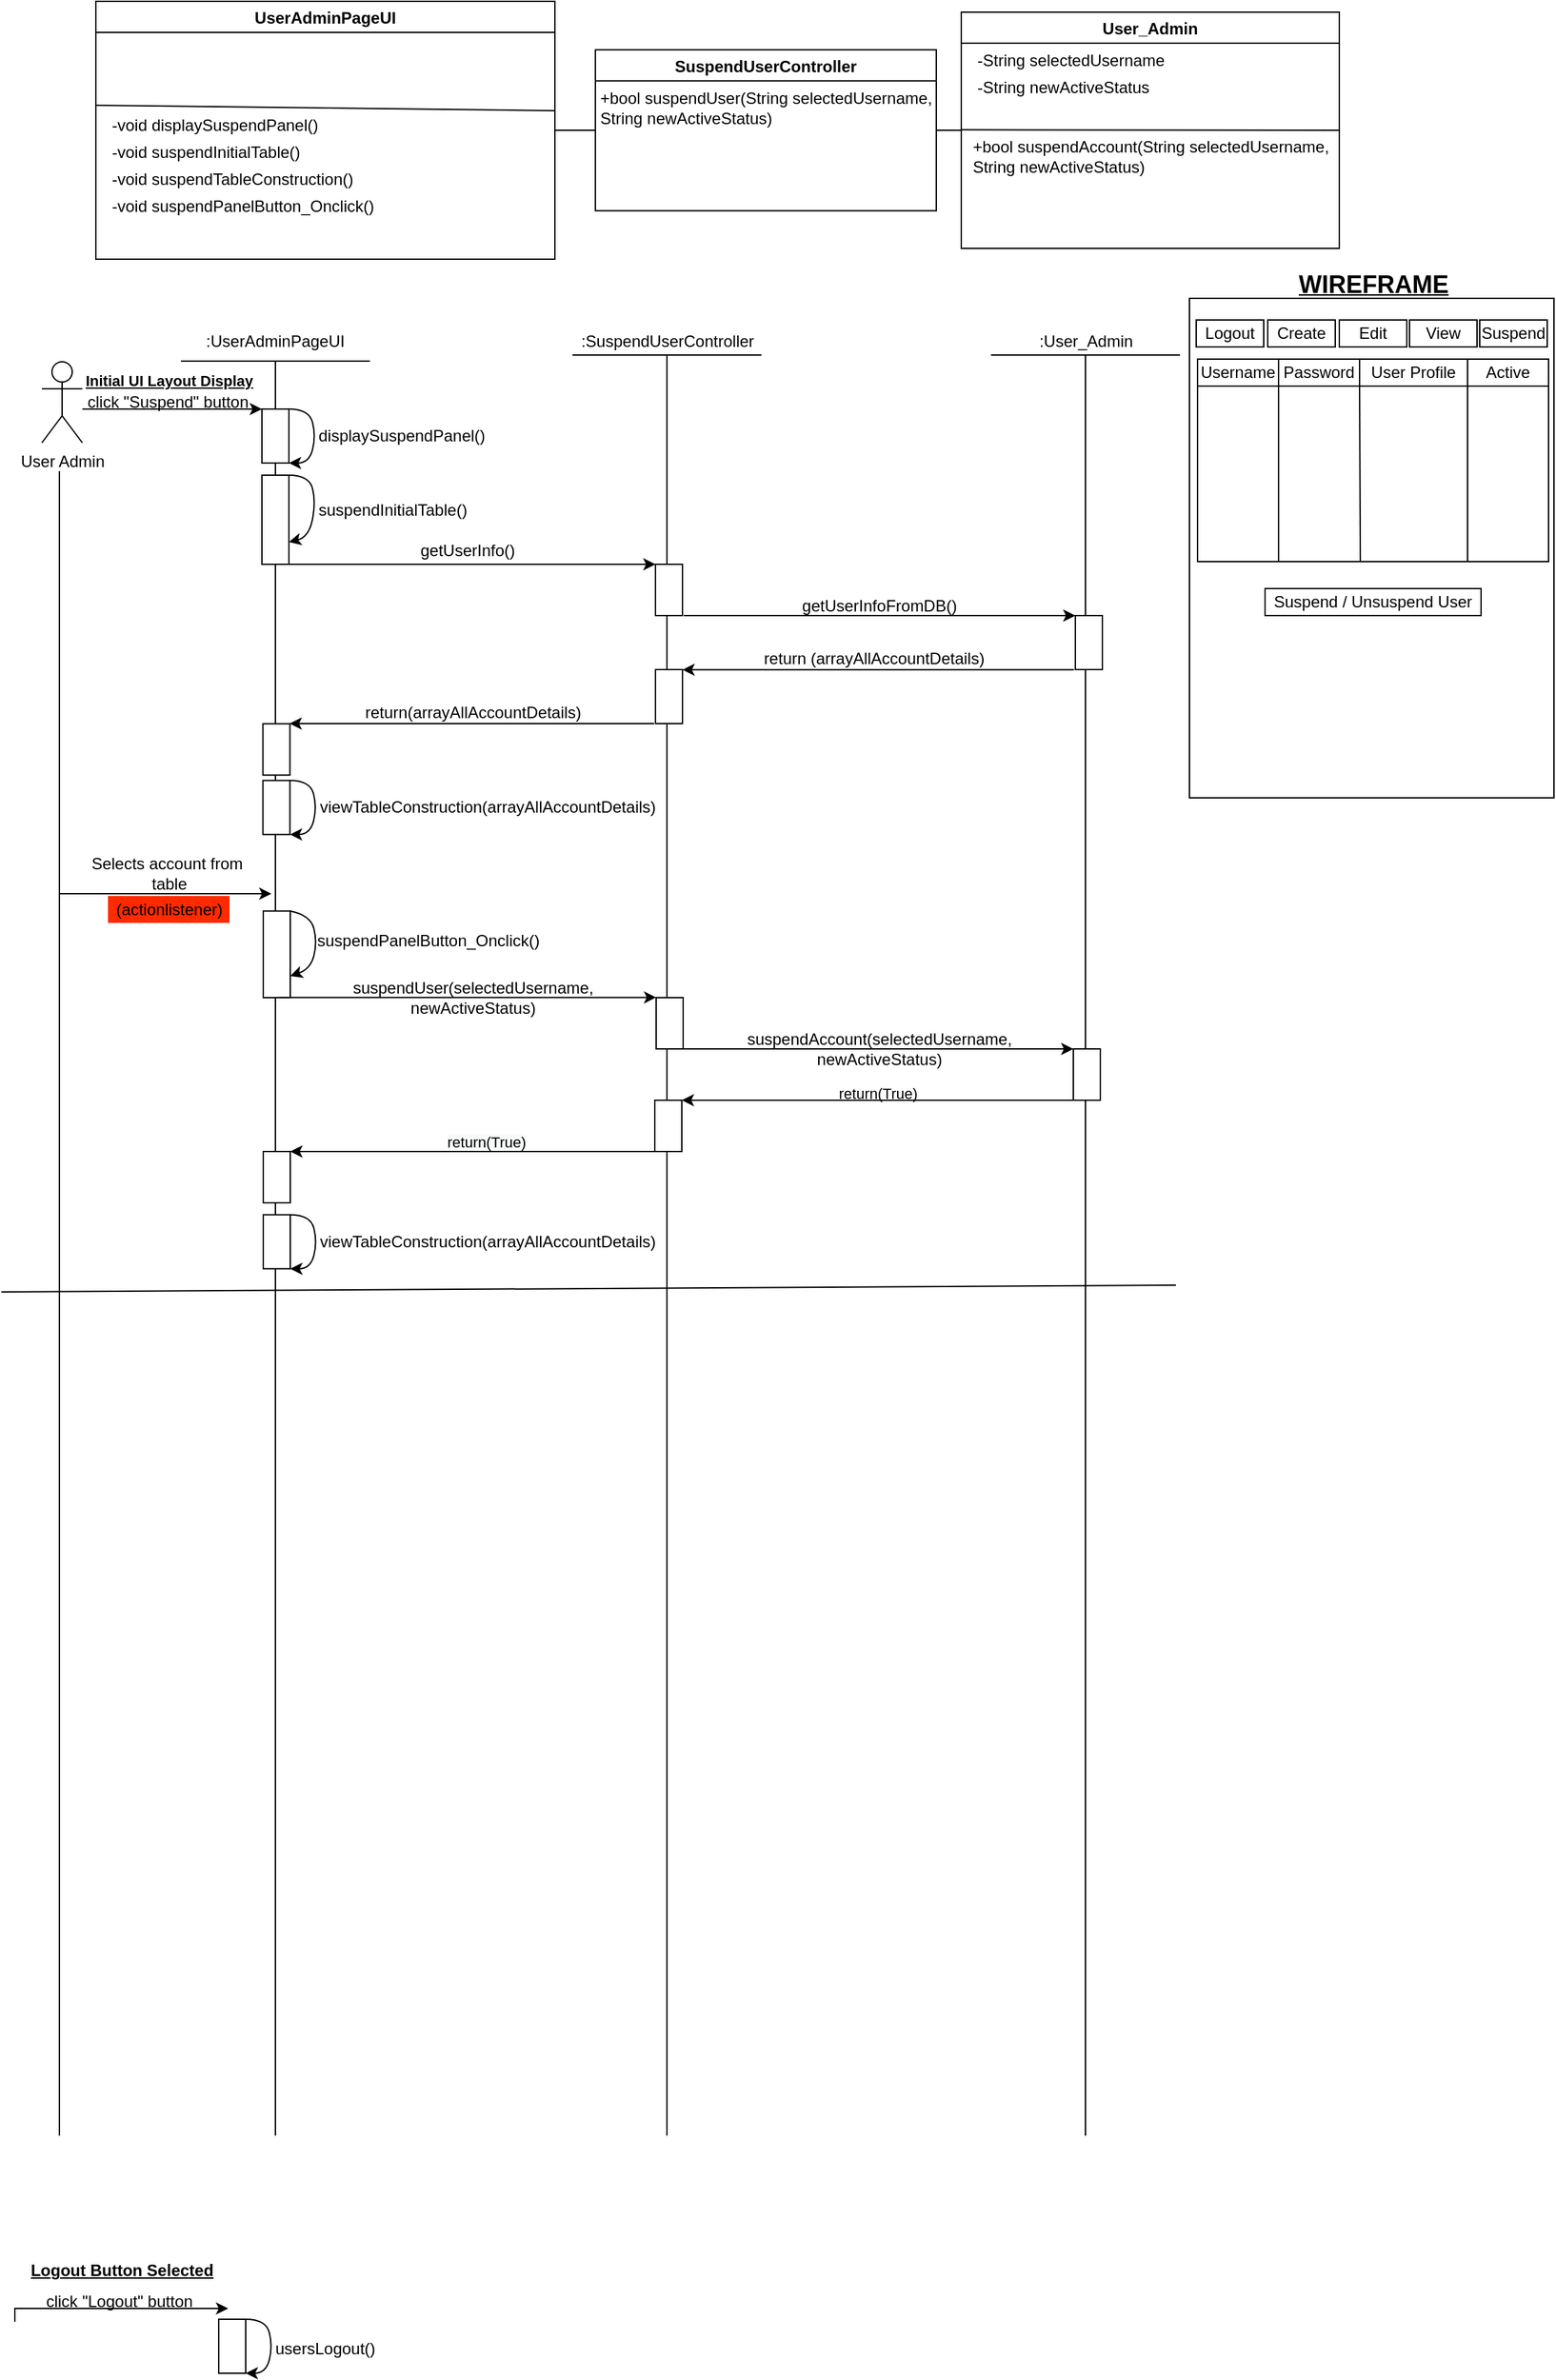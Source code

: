 <mxfile version="17.4.2" type="device"><diagram id="1YwtTbQ3Z7pTjlXF4-N0" name="Page-1"><mxGraphModel dx="1360" dy="905" grid="1" gridSize="10" guides="1" tooltips="1" connect="1" arrows="1" fold="1" page="1" pageScale="1" pageWidth="1169" pageHeight="827" math="0" shadow="0"><root><mxCell id="0"/><mxCell id="1" parent="0"/><mxCell id="FNsslEbhDlVYFLrhWBJ4-193" value="" style="endArrow=none;html=1;rounded=0;startArrow=none;" parent="1" edge="1"><mxGeometry width="50" height="50" relative="1" as="geometry"><mxPoint x="503" y="1600" as="sourcePoint"/><mxPoint x="503" y="351" as="targetPoint"/></mxGeometry></mxCell><mxCell id="haLUxBjH6cShnl7Ug6Ql-109" value="" style="rounded=0;whiteSpace=wrap;html=1;" parent="1" vertex="1"><mxGeometry x="890" y="239" width="270" height="370" as="geometry"/></mxCell><mxCell id="3snV8VC3OuR5L-uNEUc_-36" value="" style="rounded=0;whiteSpace=wrap;html=1;labelBackgroundColor=#FFFFFF;fillColor=none;" parent="1" vertex="1"><mxGeometry x="896" y="284" width="260" height="150" as="geometry"/></mxCell><mxCell id="haLUxBjH6cShnl7Ug6Ql-2" value="UserAdminPageUI" style="swimlane;" parent="1" vertex="1"><mxGeometry x="80" y="19" width="340" height="191" as="geometry"/></mxCell><mxCell id="haLUxBjH6cShnl7Ug6Ql-16" value="-void displaySuspendPanel()" style="text;html=1;align=left;verticalAlign=middle;resizable=0;points=[];autosize=1;strokeColor=none;fillColor=none;" parent="haLUxBjH6cShnl7Ug6Ql-2" vertex="1"><mxGeometry x="10" y="82" width="170" height="20" as="geometry"/></mxCell><mxCell id="FNsslEbhDlVYFLrhWBJ4-34" value="-void suspendTableConstruction()" style="text;html=1;align=left;verticalAlign=middle;resizable=0;points=[];autosize=1;strokeColor=none;fillColor=none;" parent="haLUxBjH6cShnl7Ug6Ql-2" vertex="1"><mxGeometry x="10" y="122" width="190" height="20" as="geometry"/></mxCell><mxCell id="FNsslEbhDlVYFLrhWBJ4-87" value="" style="endArrow=none;html=1;rounded=0;" parent="haLUxBjH6cShnl7Ug6Ql-2" edge="1"><mxGeometry width="50" height="50" relative="1" as="geometry"><mxPoint y="77" as="sourcePoint"/><mxPoint x="340" y="81" as="targetPoint"/></mxGeometry></mxCell><mxCell id="FNsslEbhDlVYFLrhWBJ4-172" value="-void suspendPanelButton_Onclick()" style="text;html=1;align=left;verticalAlign=middle;resizable=0;points=[];autosize=1;strokeColor=none;fillColor=none;" parent="haLUxBjH6cShnl7Ug6Ql-2" vertex="1"><mxGeometry x="10" y="142" width="210" height="20" as="geometry"/></mxCell><mxCell id="2mpfqBum-VXEb8a90Y3f-4" value="-void suspendInitialTable()" style="text;html=1;align=left;verticalAlign=middle;resizable=0;points=[];autosize=1;strokeColor=none;fillColor=none;" parent="haLUxBjH6cShnl7Ug6Ql-2" vertex="1"><mxGeometry x="10" y="102" width="150" height="20" as="geometry"/></mxCell><mxCell id="haLUxBjH6cShnl7Ug6Ql-3" value="SuspendUserController" style="swimlane;" parent="1" vertex="1"><mxGeometry x="450" y="54.88" width="252.5" height="119.25" as="geometry"/></mxCell><mxCell id="FNsslEbhDlVYFLrhWBJ4-1" value="&lt;div style=&quot;text-align: left&quot;&gt;+bool suspendUser(String selectedUsername,&lt;/div&gt;&lt;div style=&quot;text-align: left&quot;&gt;String newActiveStatus)&lt;/div&gt;" style="text;html=1;align=center;verticalAlign=middle;resizable=0;points=[];autosize=1;strokeColor=none;fillColor=none;" parent="haLUxBjH6cShnl7Ug6Ql-3" vertex="1"><mxGeometry x="-4.5" y="27.75" width="260" height="30" as="geometry"/></mxCell><mxCell id="haLUxBjH6cShnl7Ug6Ql-4" value="User_Admin" style="swimlane;" parent="1" vertex="1"><mxGeometry x="721" y="27.01" width="280" height="175" as="geometry"/></mxCell><mxCell id="haLUxBjH6cShnl7Ug6Ql-23" value="" style="endArrow=none;html=1;rounded=0;entryX=1;entryY=0.5;entryDx=0;entryDy=0;" parent="haLUxBjH6cShnl7Ug6Ql-4" target="haLUxBjH6cShnl7Ug6Ql-4" edge="1"><mxGeometry width="50" height="50" relative="1" as="geometry"><mxPoint y="87.14" as="sourcePoint"/><mxPoint x="260" y="87" as="targetPoint"/></mxGeometry></mxCell><mxCell id="3snV8VC3OuR5L-uNEUc_-48" value="-String selectedUsername" style="text;html=1;align=left;verticalAlign=middle;resizable=0;points=[];autosize=1;strokeColor=none;fillColor=none;" parent="haLUxBjH6cShnl7Ug6Ql-4" vertex="1"><mxGeometry x="10" y="26" width="150" height="20" as="geometry"/></mxCell><mxCell id="FNsslEbhDlVYFLrhWBJ4-55" value="-String newActiveStatus" style="text;html=1;align=left;verticalAlign=middle;resizable=0;points=[];autosize=1;strokeColor=none;fillColor=none;" parent="haLUxBjH6cShnl7Ug6Ql-4" vertex="1"><mxGeometry x="10" y="46" width="140" height="20" as="geometry"/></mxCell><mxCell id="FNsslEbhDlVYFLrhWBJ4-57" value="&lt;div style=&quot;text-align: left&quot;&gt;&lt;span&gt;+bool suspendAccount(String selectedUsername,&lt;br&gt;&lt;/span&gt;&lt;/div&gt;&lt;div style=&quot;text-align: left&quot;&gt;&lt;span&gt;String newActiveStatus)&lt;/span&gt;&lt;/div&gt;" style="text;html=1;align=center;verticalAlign=middle;resizable=0;points=[];autosize=1;strokeColor=none;fillColor=none;" parent="haLUxBjH6cShnl7Ug6Ql-4" vertex="1"><mxGeometry y="92" width="280" height="30" as="geometry"/></mxCell><mxCell id="haLUxBjH6cShnl7Ug6Ql-25" value="" style="endArrow=none;html=1;rounded=0;exitX=1;exitY=0.5;exitDx=0;exitDy=0;entryX=0;entryY=0.5;entryDx=0;entryDy=0;" parent="1" source="haLUxBjH6cShnl7Ug6Ql-2" target="haLUxBjH6cShnl7Ug6Ql-3" edge="1"><mxGeometry width="50" height="50" relative="1" as="geometry"><mxPoint x="570" y="330" as="sourcePoint"/><mxPoint x="620" y="280" as="targetPoint"/></mxGeometry></mxCell><mxCell id="haLUxBjH6cShnl7Ug6Ql-26" value="" style="endArrow=none;html=1;rounded=0;entryX=0;entryY=0.5;entryDx=0;entryDy=0;exitX=1;exitY=0.5;exitDx=0;exitDy=0;" parent="1" source="haLUxBjH6cShnl7Ug6Ql-3" target="haLUxBjH6cShnl7Ug6Ql-4" edge="1"><mxGeometry width="50" height="50" relative="1" as="geometry"><mxPoint x="570" y="150" as="sourcePoint"/><mxPoint x="570" y="180" as="targetPoint"/></mxGeometry></mxCell><mxCell id="haLUxBjH6cShnl7Ug6Ql-70" style="edgeStyle=orthogonalEdgeStyle;rounded=0;orthogonalLoop=1;jettySize=auto;html=1;entryX=0;entryY=0;entryDx=0;entryDy=0;" parent="1" source="haLUxBjH6cShnl7Ug6Ql-27" target="3snV8VC3OuR5L-uNEUc_-2" edge="1"><mxGeometry relative="1" as="geometry"><mxPoint x="163" y="341" as="targetPoint"/><Array as="points"><mxPoint x="113" y="321"/><mxPoint x="113" y="321"/></Array></mxGeometry></mxCell><mxCell id="haLUxBjH6cShnl7Ug6Ql-27" value="User Admin" style="shape=umlActor;verticalLabelPosition=bottom;verticalAlign=top;html=1;outlineConnect=0;" parent="1" vertex="1"><mxGeometry x="40" y="286" width="30" height="60" as="geometry"/></mxCell><mxCell id="haLUxBjH6cShnl7Ug6Ql-29" value=":UserAdminPageUI" style="text;html=1;strokeColor=none;fillColor=none;align=center;verticalAlign=middle;whiteSpace=wrap;rounded=0;" parent="1" vertex="1"><mxGeometry x="183" y="256" width="60" height="30" as="geometry"/></mxCell><mxCell id="haLUxBjH6cShnl7Ug6Ql-30" value=":SuspendUserController" style="text;html=1;align=center;verticalAlign=middle;resizable=0;points=[];autosize=1;strokeColor=none;fillColor=none;" parent="1" vertex="1"><mxGeometry x="433" y="261" width="140" height="20" as="geometry"/></mxCell><mxCell id="haLUxBjH6cShnl7Ug6Ql-31" value=":User_Admin" style="text;html=1;align=center;verticalAlign=middle;resizable=0;points=[];autosize=1;strokeColor=none;fillColor=none;" parent="1" vertex="1"><mxGeometry x="773" y="261" width="80" height="20" as="geometry"/></mxCell><mxCell id="haLUxBjH6cShnl7Ug6Ql-32" value="" style="endArrow=none;html=1;rounded=0;" parent="1" edge="1"><mxGeometry width="50" height="50" relative="1" as="geometry"><mxPoint x="143" y="285.52" as="sourcePoint"/><mxPoint x="283" y="285.52" as="targetPoint"/></mxGeometry></mxCell><mxCell id="haLUxBjH6cShnl7Ug6Ql-33" value="" style="endArrow=none;html=1;rounded=0;" parent="1" edge="1"><mxGeometry width="50" height="50" relative="1" as="geometry"><mxPoint x="433" y="281" as="sourcePoint"/><mxPoint x="573" y="281" as="targetPoint"/></mxGeometry></mxCell><mxCell id="haLUxBjH6cShnl7Ug6Ql-34" value="" style="endArrow=none;html=1;rounded=0;" parent="1" edge="1"><mxGeometry width="50" height="50" relative="1" as="geometry"><mxPoint x="743" y="281" as="sourcePoint"/><mxPoint x="883" y="281" as="targetPoint"/></mxGeometry></mxCell><mxCell id="haLUxBjH6cShnl7Ug6Ql-57" value="" style="endArrow=none;html=1;rounded=0;entryX=0.5;entryY=0.982;entryDx=0;entryDy=0;entryPerimeter=0;" parent="1" target="haLUxBjH6cShnl7Ug6Ql-31" edge="1"><mxGeometry width="50" height="50" relative="1" as="geometry"><mxPoint x="813" y="1600" as="sourcePoint"/><mxPoint x="813" y="286" as="targetPoint"/></mxGeometry></mxCell><mxCell id="haLUxBjH6cShnl7Ug6Ql-110" value="Logout" style="rounded=0;whiteSpace=wrap;html=1;" parent="1" vertex="1"><mxGeometry x="895" y="255" width="50" height="20" as="geometry"/></mxCell><mxCell id="haLUxBjH6cShnl7Ug6Ql-111" value="Create" style="rounded=0;whiteSpace=wrap;html=1;" parent="1" vertex="1"><mxGeometry x="948" y="255" width="50" height="20" as="geometry"/></mxCell><mxCell id="haLUxBjH6cShnl7Ug6Ql-112" value="Edit&lt;span style=&quot;color: rgba(0 , 0 , 0 , 0) ; font-family: monospace ; font-size: 0px&quot;&gt;%3CmxGraphModel%3E%3Croot%3E%3CmxCell%20id%3D%220%22%2F%3E%3CmxCell%20id%3D%221%22%20parent%3D%220%22%2F%3E%3CmxCell%20id%3D%222%22%20value%3D%22Create%22%20style%3D%22rounded%3D0%3BwhiteSpace%3Dwrap%3Bhtml%3D1%3B%22%20vertex%3D%221%22%20parent%3D%221%22%3E%3CmxGeometry%20x%3D%22966%22%20y%3D%2246%22%20width%3D%2270%22%20height%3D%2220%22%20as%3D%22geometry%22%2F%3E%3C%2FmxCell%3E%3C%2Froot%3E%3C%2FmxGraphModel%3E&lt;/span&gt;" style="rounded=0;whiteSpace=wrap;html=1;" parent="1" vertex="1"><mxGeometry x="1001" y="255" width="50" height="20" as="geometry"/></mxCell><mxCell id="haLUxBjH6cShnl7Ug6Ql-115" value="View" style="rounded=0;whiteSpace=wrap;html=1;" parent="1" vertex="1"><mxGeometry x="1053" y="255" width="50" height="20" as="geometry"/></mxCell><mxCell id="haLUxBjH6cShnl7Ug6Ql-116" value="Suspend" style="rounded=0;whiteSpace=wrap;html=1;" parent="1" vertex="1"><mxGeometry x="1105" y="255" width="50" height="20" as="geometry"/></mxCell><mxCell id="haLUxBjH6cShnl7Ug6Ql-124" value="&lt;b&gt;&lt;u&gt;&lt;font style=&quot;font-size: 18px&quot;&gt;WIREFRAME&lt;/font&gt;&lt;/u&gt;&lt;/b&gt;" style="text;html=1;align=center;verticalAlign=middle;resizable=0;points=[];autosize=1;strokeColor=none;fillColor=none;" parent="1" vertex="1"><mxGeometry x="961" y="219" width="130" height="20" as="geometry"/></mxCell><mxCell id="wWWZvd4En1-HustH4XMh-6" value="click &quot;Suspend&quot; button" style="text;html=1;align=center;verticalAlign=middle;resizable=0;points=[];autosize=1;strokeColor=none;fillColor=none;" parent="1" vertex="1"><mxGeometry x="68" y="306" width="130" height="20" as="geometry"/></mxCell><mxCell id="wWWZvd4En1-HustH4XMh-27" value="" style="endArrow=none;html=1;rounded=0;fontSize=17;" parent="1" edge="1"><mxGeometry width="50" height="50" relative="1" as="geometry"><mxPoint x="213" y="1600" as="sourcePoint"/><mxPoint x="213" y="286" as="targetPoint"/></mxGeometry></mxCell><mxCell id="3snV8VC3OuR5L-uNEUc_-1" value="" style="curved=1;endArrow=classic;html=1;rounded=0;entryX=1;entryY=1;entryDx=0;entryDy=0;exitX=1;exitY=0;exitDx=0;exitDy=0;" parent="1" source="3snV8VC3OuR5L-uNEUc_-2" target="3snV8VC3OuR5L-uNEUc_-2" edge="1"><mxGeometry width="50" height="50" relative="1" as="geometry"><mxPoint x="218" y="381" as="sourcePoint"/><mxPoint x="268" y="331" as="targetPoint"/><Array as="points"><mxPoint x="238" y="321"/><mxPoint x="243" y="341"/><mxPoint x="238" y="361"/></Array></mxGeometry></mxCell><mxCell id="3snV8VC3OuR5L-uNEUc_-2" value="" style="rounded=0;whiteSpace=wrap;html=1;" parent="1" vertex="1"><mxGeometry x="203" y="321" width="20" height="40" as="geometry"/></mxCell><mxCell id="3snV8VC3OuR5L-uNEUc_-6" value="displaySuspendPanel()" style="text;html=1;align=left;verticalAlign=middle;resizable=0;points=[];autosize=1;strokeColor=none;fillColor=none;" parent="1" vertex="1"><mxGeometry x="243" y="331" width="140" height="20" as="geometry"/></mxCell><mxCell id="3snV8VC3OuR5L-uNEUc_-22" value="" style="endArrow=none;html=1;rounded=0;startArrow=none;" parent="1" edge="1"><mxGeometry width="50" height="50" relative="1" as="geometry"><mxPoint x="503" y="356" as="sourcePoint"/><mxPoint x="503" y="281" as="targetPoint"/></mxGeometry></mxCell><mxCell id="3snV8VC3OuR5L-uNEUc_-37" value="Suspend / Unsuspend User" style="rounded=0;whiteSpace=wrap;html=1;" parent="1" vertex="1"><mxGeometry x="946" y="454" width="160" height="20" as="geometry"/></mxCell><mxCell id="3snV8VC3OuR5L-uNEUc_-39" value="Username" style="text;html=1;strokeColor=default;fillColor=none;align=center;verticalAlign=middle;whiteSpace=wrap;rounded=0;labelBackgroundColor=#FFFFFF;" parent="1" vertex="1"><mxGeometry x="896" y="284" width="60" height="20" as="geometry"/></mxCell><mxCell id="3snV8VC3OuR5L-uNEUc_-40" value="Password" style="text;html=1;strokeColor=default;fillColor=none;align=center;verticalAlign=middle;whiteSpace=wrap;rounded=0;labelBackgroundColor=#FFFFFF;" parent="1" vertex="1"><mxGeometry x="956" y="284" width="60" height="20" as="geometry"/></mxCell><mxCell id="3snV8VC3OuR5L-uNEUc_-41" value="User Profile" style="text;html=1;strokeColor=default;fillColor=none;align=center;verticalAlign=middle;whiteSpace=wrap;rounded=0;labelBackgroundColor=#FFFFFF;" parent="1" vertex="1"><mxGeometry x="1016" y="284" width="80" height="20" as="geometry"/></mxCell><mxCell id="3snV8VC3OuR5L-uNEUc_-42" value="Active" style="text;html=1;strokeColor=default;fillColor=none;align=center;verticalAlign=middle;whiteSpace=wrap;rounded=0;labelBackgroundColor=#FFFFFF;" parent="1" vertex="1"><mxGeometry x="1096" y="284" width="60" height="20" as="geometry"/></mxCell><mxCell id="3snV8VC3OuR5L-uNEUc_-43" value="" style="endArrow=none;html=1;rounded=0;entryX=0;entryY=1;entryDx=0;entryDy=0;" parent="1" target="3snV8VC3OuR5L-uNEUc_-40" edge="1"><mxGeometry width="50" height="50" relative="1" as="geometry"><mxPoint x="956" y="434" as="sourcePoint"/><mxPoint x="962" y="328.17" as="targetPoint"/></mxGeometry></mxCell><mxCell id="3snV8VC3OuR5L-uNEUc_-44" value="" style="endArrow=none;html=1;rounded=0;entryX=0;entryY=1;entryDx=0;entryDy=0;" parent="1" target="3snV8VC3OuR5L-uNEUc_-41" edge="1"><mxGeometry width="50" height="50" relative="1" as="geometry"><mxPoint x="1016.57" y="434" as="sourcePoint"/><mxPoint x="1016.57" y="304" as="targetPoint"/></mxGeometry></mxCell><mxCell id="3snV8VC3OuR5L-uNEUc_-45" value="" style="endArrow=none;html=1;rounded=0;entryX=0;entryY=1;entryDx=0;entryDy=0;" parent="1" edge="1"><mxGeometry width="50" height="50" relative="1" as="geometry"><mxPoint x="1096.0" y="434" as="sourcePoint"/><mxPoint x="1096.0" y="304" as="targetPoint"/></mxGeometry></mxCell><mxCell id="3snV8VC3OuR5L-uNEUc_-49" value="Logout Button Selected" style="text;html=1;align=center;verticalAlign=middle;resizable=0;points=[];autosize=1;strokeColor=none;fillColor=none;fontStyle=5" parent="1" vertex="1"><mxGeometry x="24" y="1690" width="150" height="20" as="geometry"/></mxCell><mxCell id="FNsslEbhDlVYFLrhWBJ4-60" value="" style="endArrow=none;html=1;rounded=0;fontSize=13;" parent="1" edge="1"><mxGeometry width="50" height="50" relative="1" as="geometry"><mxPoint x="53" y="1600" as="sourcePoint"/><mxPoint x="53" y="367" as="targetPoint"/></mxGeometry></mxCell><mxCell id="FNsslEbhDlVYFLrhWBJ4-95" value="" style="curved=1;endArrow=classic;html=1;rounded=0;entryX=1;entryY=0.75;entryDx=0;entryDy=0;exitX=1;exitY=0;exitDx=0;exitDy=0;" parent="1" source="FNsslEbhDlVYFLrhWBJ4-96" target="FNsslEbhDlVYFLrhWBJ4-96" edge="1"><mxGeometry width="50" height="50" relative="1" as="geometry"><mxPoint x="219" y="755.83" as="sourcePoint"/><mxPoint x="269" y="705.83" as="targetPoint"/><Array as="points"><mxPoint x="239" y="695.83"/><mxPoint x="244" y="715.83"/><mxPoint x="239" y="735.83"/></Array></mxGeometry></mxCell><mxCell id="FNsslEbhDlVYFLrhWBJ4-96" value="" style="rounded=0;whiteSpace=wrap;html=1;" parent="1" vertex="1"><mxGeometry x="204" y="692.83" width="20" height="64.17" as="geometry"/></mxCell><mxCell id="FNsslEbhDlVYFLrhWBJ4-97" value="suspendPanelButton_Onclick()" style="text;html=1;align=left;verticalAlign=middle;resizable=0;points=[];autosize=1;strokeColor=none;fillColor=none;" parent="1" vertex="1"><mxGeometry x="242" y="704.66" width="180" height="20" as="geometry"/></mxCell><mxCell id="FNsslEbhDlVYFLrhWBJ4-100" value="" style="endArrow=classic;html=1;rounded=0;entryX=0;entryY=0;entryDx=0;entryDy=0;" parent="1" edge="1"><mxGeometry width="50" height="50" relative="1" as="geometry"><mxPoint x="215" y="756.83" as="sourcePoint"/><mxPoint x="495" y="756.83" as="targetPoint"/></mxGeometry></mxCell><mxCell id="FNsslEbhDlVYFLrhWBJ4-101" value="suspendUser(selectedUsername,&lt;br&gt;newActiveStatus)" style="text;html=1;align=center;verticalAlign=middle;resizable=0;points=[];autosize=1;strokeColor=none;fillColor=none;" parent="1" vertex="1"><mxGeometry x="264" y="741.83" width="190" height="30" as="geometry"/></mxCell><mxCell id="FNsslEbhDlVYFLrhWBJ4-102" value="" style="rounded=0;whiteSpace=wrap;html=1;" parent="1" vertex="1"><mxGeometry x="495" y="757.0" width="20" height="38" as="geometry"/></mxCell><mxCell id="FNsslEbhDlVYFLrhWBJ4-103" value="" style="endArrow=classic;html=1;rounded=0;entryX=0;entryY=0;entryDx=0;entryDy=0;exitX=1;exitY=1;exitDx=0;exitDy=0;" parent="1" source="FNsslEbhDlVYFLrhWBJ4-102" target="FNsslEbhDlVYFLrhWBJ4-105" edge="1"><mxGeometry width="50" height="50" relative="1" as="geometry"><mxPoint x="525" y="795.83" as="sourcePoint"/><mxPoint x="805" y="795.83" as="targetPoint"/></mxGeometry></mxCell><mxCell id="FNsslEbhDlVYFLrhWBJ4-104" value="&lt;div style=&quot;font-size: 11px&quot;&gt;&lt;div style=&quot;font-size: 12px ; text-align: left&quot;&gt;suspendAccount(selectedUsername,&lt;br&gt;&lt;/div&gt;&lt;div style=&quot;font-size: 12px&quot;&gt;newActiveStatus)&lt;/div&gt;&lt;/div&gt;" style="text;html=1;align=center;verticalAlign=middle;resizable=0;points=[];autosize=1;strokeColor=none;fillColor=none;" parent="1" vertex="1"><mxGeometry x="555" y="779.83" width="210" height="30" as="geometry"/></mxCell><mxCell id="FNsslEbhDlVYFLrhWBJ4-107" style="edgeStyle=orthogonalEdgeStyle;rounded=0;orthogonalLoop=1;jettySize=auto;html=1;exitX=0;exitY=1;exitDx=0;exitDy=0;entryX=1;entryY=0;entryDx=0;entryDy=0;fontSize=13;" parent="1" source="FNsslEbhDlVYFLrhWBJ4-105" target="FNsslEbhDlVYFLrhWBJ4-106" edge="1"><mxGeometry relative="1" as="geometry"><Array as="points"><mxPoint x="734" y="832.83"/><mxPoint x="734" y="832.83"/></Array></mxGeometry></mxCell><mxCell id="FNsslEbhDlVYFLrhWBJ4-105" value="" style="rounded=0;whiteSpace=wrap;html=1;" parent="1" vertex="1"><mxGeometry x="804" y="795.0" width="20" height="38" as="geometry"/></mxCell><mxCell id="FNsslEbhDlVYFLrhWBJ4-106" value="" style="rounded=0;whiteSpace=wrap;html=1;" parent="1" vertex="1"><mxGeometry x="494" y="833.0" width="20" height="38" as="geometry"/></mxCell><mxCell id="FNsslEbhDlVYFLrhWBJ4-108" value="&lt;font style=&quot;font-size: 11px&quot;&gt;return(True)&lt;/font&gt;" style="text;html=1;align=center;verticalAlign=middle;resizable=0;points=[];autosize=1;strokeColor=none;fillColor=none;fontSize=13;" parent="1" vertex="1"><mxGeometry x="624" y="816.66" width="70" height="20" as="geometry"/></mxCell><mxCell id="FNsslEbhDlVYFLrhWBJ4-109" style="edgeStyle=orthogonalEdgeStyle;rounded=0;orthogonalLoop=1;jettySize=auto;html=1;exitX=0;exitY=1;exitDx=0;exitDy=0;entryX=1;entryY=0;entryDx=0;entryDy=0;fontSize=13;" parent="1" source="FNsslEbhDlVYFLrhWBJ4-106" target="FNsslEbhDlVYFLrhWBJ4-110" edge="1"><mxGeometry relative="1" as="geometry"><mxPoint x="515" y="876.0" as="sourcePoint"/><Array as="points"><mxPoint x="264" y="870.83"/><mxPoint x="264" y="870.83"/></Array></mxGeometry></mxCell><mxCell id="FNsslEbhDlVYFLrhWBJ4-110" value="" style="rounded=0;whiteSpace=wrap;html=1;" parent="1" vertex="1"><mxGeometry x="204" y="871.0" width="20" height="38" as="geometry"/></mxCell><mxCell id="FNsslEbhDlVYFLrhWBJ4-111" value="&#10;&#10;&lt;span style=&quot;color: rgb(0, 0, 0); font-family: helvetica; font-size: 11px; font-style: normal; font-weight: 400; letter-spacing: normal; text-align: center; text-indent: 0px; text-transform: none; word-spacing: 0px; background-color: rgb(248, 249, 250); display: inline; float: none;&quot;&gt;return(True)&lt;/span&gt;&#10;&#10;" style="text;html=1;align=center;verticalAlign=middle;resizable=0;points=[];autosize=1;strokeColor=none;fillColor=none;fontSize=13;" parent="1" vertex="1"><mxGeometry x="334" y="828" width="70" height="70" as="geometry"/></mxCell><mxCell id="FNsslEbhDlVYFLrhWBJ4-112" value="" style="curved=1;endArrow=classic;html=1;rounded=0;entryX=1;entryY=1;entryDx=0;entryDy=0;exitX=1;exitY=0;exitDx=0;exitDy=0;" parent="1" source="FNsslEbhDlVYFLrhWBJ4-113" target="FNsslEbhDlVYFLrhWBJ4-113" edge="1"><mxGeometry width="50" height="50" relative="1" as="geometry"><mxPoint x="219" y="977.83" as="sourcePoint"/><mxPoint x="269" y="927.83" as="targetPoint"/><Array as="points"><mxPoint x="239" y="917.83"/><mxPoint x="244" y="937.83"/><mxPoint x="239" y="957.83"/></Array></mxGeometry></mxCell><mxCell id="FNsslEbhDlVYFLrhWBJ4-113" value="" style="rounded=0;whiteSpace=wrap;html=1;" parent="1" vertex="1"><mxGeometry x="204" y="917.83" width="20" height="40" as="geometry"/></mxCell><mxCell id="FNsslEbhDlVYFLrhWBJ4-114" value="viewTableConstruction(arrayAllAccountDetails)" style="text;html=1;align=left;verticalAlign=middle;resizable=0;points=[];autosize=1;strokeColor=none;fillColor=none;" parent="1" vertex="1"><mxGeometry x="244" y="927.83" width="260" height="20" as="geometry"/></mxCell><mxCell id="FNsslEbhDlVYFLrhWBJ4-140" value="" style="curved=1;endArrow=classic;html=1;rounded=0;entryX=1;entryY=1;entryDx=0;entryDy=0;exitX=1;exitY=0;exitDx=0;exitDy=0;" parent="1" source="FNsslEbhDlVYFLrhWBJ4-141" target="FNsslEbhDlVYFLrhWBJ4-141" edge="1"><mxGeometry width="50" height="50" relative="1" as="geometry"><mxPoint x="186" y="1796" as="sourcePoint"/><mxPoint x="236" y="1746" as="targetPoint"/><Array as="points"><mxPoint x="206" y="1736"/><mxPoint x="211" y="1756"/><mxPoint x="206" y="1776"/></Array></mxGeometry></mxCell><mxCell id="FNsslEbhDlVYFLrhWBJ4-141" value="" style="rounded=0;whiteSpace=wrap;html=1;" parent="1" vertex="1"><mxGeometry x="171" y="1736" width="20" height="40" as="geometry"/></mxCell><mxCell id="FNsslEbhDlVYFLrhWBJ4-142" value="usersLogout()" style="text;html=1;align=left;verticalAlign=middle;resizable=0;points=[];autosize=1;strokeColor=none;fillColor=none;" parent="1" vertex="1"><mxGeometry x="211" y="1747.64" width="90" height="20" as="geometry"/></mxCell><mxCell id="FNsslEbhDlVYFLrhWBJ4-143" style="edgeStyle=orthogonalEdgeStyle;rounded=0;orthogonalLoop=1;jettySize=auto;html=1;entryX=0;entryY=0;entryDx=0;entryDy=0;" parent="1" edge="1"><mxGeometry relative="1" as="geometry"><mxPoint x="178" y="1728" as="targetPoint"/><Array as="points"><mxPoint x="88" y="1728"/><mxPoint x="88" y="1728"/></Array><mxPoint x="20" y="1737.82" as="sourcePoint"/></mxGeometry></mxCell><mxCell id="FNsslEbhDlVYFLrhWBJ4-144" value="click &quot;Logout&quot; button" style="text;html=1;align=center;verticalAlign=middle;resizable=0;points=[];autosize=1;strokeColor=none;fillColor=none;" parent="1" vertex="1"><mxGeometry x="37" y="1713" width="120" height="20" as="geometry"/></mxCell><mxCell id="FNsslEbhDlVYFLrhWBJ4-169" value="" style="endArrow=none;html=1;rounded=0;" parent="1" edge="1"><mxGeometry width="50" height="50" relative="1" as="geometry"><mxPoint x="10" y="975" as="sourcePoint"/><mxPoint x="880" y="970" as="targetPoint"/></mxGeometry></mxCell><mxCell id="2mpfqBum-VXEb8a90Y3f-1" style="edgeStyle=orthogonalEdgeStyle;rounded=0;orthogonalLoop=1;jettySize=auto;html=1;" parent="1" edge="1"><mxGeometry relative="1" as="geometry"><mxPoint x="210" y="680" as="targetPoint"/><Array as="points"><mxPoint x="117" y="680.0"/><mxPoint x="117" y="680.0"/></Array><mxPoint x="53" y="680" as="sourcePoint"/></mxGeometry></mxCell><mxCell id="2mpfqBum-VXEb8a90Y3f-2" value="Selects account from&amp;nbsp;&lt;br&gt;table" style="text;html=1;align=center;verticalAlign=middle;resizable=0;points=[];autosize=1;strokeColor=none;fillColor=none;" parent="1" vertex="1"><mxGeometry x="69" y="650" width="130" height="30" as="geometry"/></mxCell><mxCell id="2mpfqBum-VXEb8a90Y3f-3" value="(actionlistener)" style="text;html=1;align=center;verticalAlign=middle;resizable=0;points=[];autosize=1;strokeColor=none;fillColor=#FF2A00;" parent="1" vertex="1"><mxGeometry x="89" y="681.66" width="90" height="20" as="geometry"/></mxCell><mxCell id="2mpfqBum-VXEb8a90Y3f-44" value="" style="curved=1;endArrow=classic;html=1;rounded=0;entryX=1;entryY=0.75;entryDx=0;entryDy=0;exitX=1;exitY=0;exitDx=0;exitDy=0;" parent="1" source="2mpfqBum-VXEb8a90Y3f-45" target="2mpfqBum-VXEb8a90Y3f-45" edge="1"><mxGeometry width="50" height="50" relative="1" as="geometry"><mxPoint x="218" y="430" as="sourcePoint"/><mxPoint x="268" y="380" as="targetPoint"/><Array as="points"><mxPoint x="238" y="370"/><mxPoint x="243" y="390"/><mxPoint x="237.75" y="416"/></Array></mxGeometry></mxCell><mxCell id="2mpfqBum-VXEb8a90Y3f-45" value="" style="rounded=0;whiteSpace=wrap;html=1;" parent="1" vertex="1"><mxGeometry x="203" y="370" width="20" height="66" as="geometry"/></mxCell><mxCell id="2mpfqBum-VXEb8a90Y3f-46" value="suspendInitialTable()" style="text;html=1;align=left;verticalAlign=middle;resizable=0;points=[];autosize=1;strokeColor=none;fillColor=none;" parent="1" vertex="1"><mxGeometry x="242.75" y="386" width="130" height="20" as="geometry"/></mxCell><mxCell id="2mpfqBum-VXEb8a90Y3f-47" value="" style="endArrow=classic;html=1;rounded=0;entryX=0;entryY=0;entryDx=0;entryDy=0;exitX=1;exitY=1;exitDx=0;exitDy=0;" parent="1" source="2mpfqBum-VXEb8a90Y3f-45" target="2mpfqBum-VXEb8a90Y3f-49" edge="1"><mxGeometry width="50" height="50" relative="1" as="geometry"><mxPoint x="212.75" y="409.83" as="sourcePoint"/><mxPoint x="492.75" y="409.83" as="targetPoint"/></mxGeometry></mxCell><mxCell id="2mpfqBum-VXEb8a90Y3f-48" value="getUserInfo()" style="text;html=1;align=center;verticalAlign=middle;resizable=0;points=[];autosize=1;strokeColor=none;fillColor=none;" parent="1" vertex="1"><mxGeometry x="309.75" y="416" width="90" height="20" as="geometry"/></mxCell><mxCell id="2mpfqBum-VXEb8a90Y3f-49" value="" style="rounded=0;whiteSpace=wrap;html=1;" parent="1" vertex="1"><mxGeometry x="494.5" y="436.0" width="20" height="38" as="geometry"/></mxCell><mxCell id="2mpfqBum-VXEb8a90Y3f-50" value="" style="endArrow=classic;html=1;rounded=0;exitX=0;exitY=1;exitDx=0;exitDy=0;" parent="1" edge="1"><mxGeometry width="50" height="50" relative="1" as="geometry"><mxPoint x="493.5" y="554.0" as="sourcePoint"/><mxPoint x="223.5" y="554.0" as="targetPoint"/></mxGeometry></mxCell><mxCell id="2mpfqBum-VXEb8a90Y3f-51" value="return(arrayAllAccountDetails)" style="text;html=1;align=center;verticalAlign=middle;resizable=0;points=[];autosize=1;strokeColor=none;fillColor=none;" parent="1" vertex="1"><mxGeometry x="268.5" y="536.16" width="180" height="20" as="geometry"/></mxCell><mxCell id="2mpfqBum-VXEb8a90Y3f-52" value="" style="endArrow=classic;html=1;rounded=0;entryX=0;entryY=0;entryDx=0;entryDy=0;" parent="1" edge="1"><mxGeometry width="50" height="50" relative="1" as="geometry"><mxPoint x="515.5" y="474" as="sourcePoint"/><mxPoint x="805.5" y="474" as="targetPoint"/></mxGeometry></mxCell><mxCell id="2mpfqBum-VXEb8a90Y3f-53" value="getUserInfoFromDB()" style="text;html=1;align=center;verticalAlign=middle;resizable=0;points=[];autosize=1;strokeColor=none;fillColor=none;" parent="1" vertex="1"><mxGeometry x="594.5" y="457.0" width="130" height="20" as="geometry"/></mxCell><mxCell id="2mpfqBum-VXEb8a90Y3f-54" value="" style="rounded=0;whiteSpace=wrap;html=1;" parent="1" vertex="1"><mxGeometry x="805.5" y="474.0" width="20" height="40" as="geometry"/></mxCell><mxCell id="2mpfqBum-VXEb8a90Y3f-55" value="" style="endArrow=classic;html=1;rounded=0;exitX=0;exitY=1;exitDx=0;exitDy=0;entryX=1;entryY=0;entryDx=0;entryDy=0;" parent="1" edge="1"><mxGeometry width="50" height="50" relative="1" as="geometry"><mxPoint x="804.5" y="514.17" as="sourcePoint"/><mxPoint x="514.5" y="514.17" as="targetPoint"/></mxGeometry></mxCell><mxCell id="2mpfqBum-VXEb8a90Y3f-56" value="return (arrayAllAccountDetails)" style="text;html=1;align=center;verticalAlign=middle;resizable=0;points=[];autosize=1;strokeColor=none;fillColor=none;" parent="1" vertex="1"><mxGeometry x="565.5" y="496.0" width="180" height="20" as="geometry"/></mxCell><mxCell id="2mpfqBum-VXEb8a90Y3f-57" value="" style="rounded=0;whiteSpace=wrap;html=1;" parent="1" vertex="1"><mxGeometry x="494.5" y="514.0" width="20" height="40" as="geometry"/></mxCell><mxCell id="2mpfqBum-VXEb8a90Y3f-58" value="" style="curved=1;endArrow=classic;html=1;rounded=0;entryX=1;entryY=1;entryDx=0;entryDy=0;exitX=1;exitY=0;exitDx=0;exitDy=0;" parent="1" source="2mpfqBum-VXEb8a90Y3f-59" target="2mpfqBum-VXEb8a90Y3f-59" edge="1"><mxGeometry width="50" height="50" relative="1" as="geometry"><mxPoint x="218.75" y="656.16" as="sourcePoint"/><mxPoint x="268.75" y="606.16" as="targetPoint"/><Array as="points"><mxPoint x="238.75" y="596.16"/><mxPoint x="243.75" y="616.16"/><mxPoint x="238.75" y="636.16"/></Array></mxGeometry></mxCell><mxCell id="2mpfqBum-VXEb8a90Y3f-59" value="" style="rounded=0;whiteSpace=wrap;html=1;" parent="1" vertex="1"><mxGeometry x="203.75" y="596.16" width="20" height="40" as="geometry"/></mxCell><mxCell id="2mpfqBum-VXEb8a90Y3f-60" value="viewTableConstruction(arrayAllAccountDetails)" style="text;html=1;align=left;verticalAlign=middle;resizable=0;points=[];autosize=1;strokeColor=none;fillColor=none;" parent="1" vertex="1"><mxGeometry x="243.75" y="606.16" width="260" height="20" as="geometry"/></mxCell><mxCell id="2mpfqBum-VXEb8a90Y3f-61" value="" style="rounded=0;whiteSpace=wrap;html=1;" parent="1" vertex="1"><mxGeometry x="203.75" y="554.16" width="20" height="38" as="geometry"/></mxCell><mxCell id="2mpfqBum-VXEb8a90Y3f-62" value="&lt;b&gt;&lt;u&gt;Initial UI Layout Display&lt;/u&gt;&lt;/b&gt;" style="text;html=1;align=center;verticalAlign=middle;resizable=0;points=[];autosize=1;strokeColor=none;fillColor=none;fontSize=11;" parent="1" vertex="1"><mxGeometry x="64" y="290" width="140" height="20" as="geometry"/></mxCell></root></mxGraphModel></diagram></mxfile>